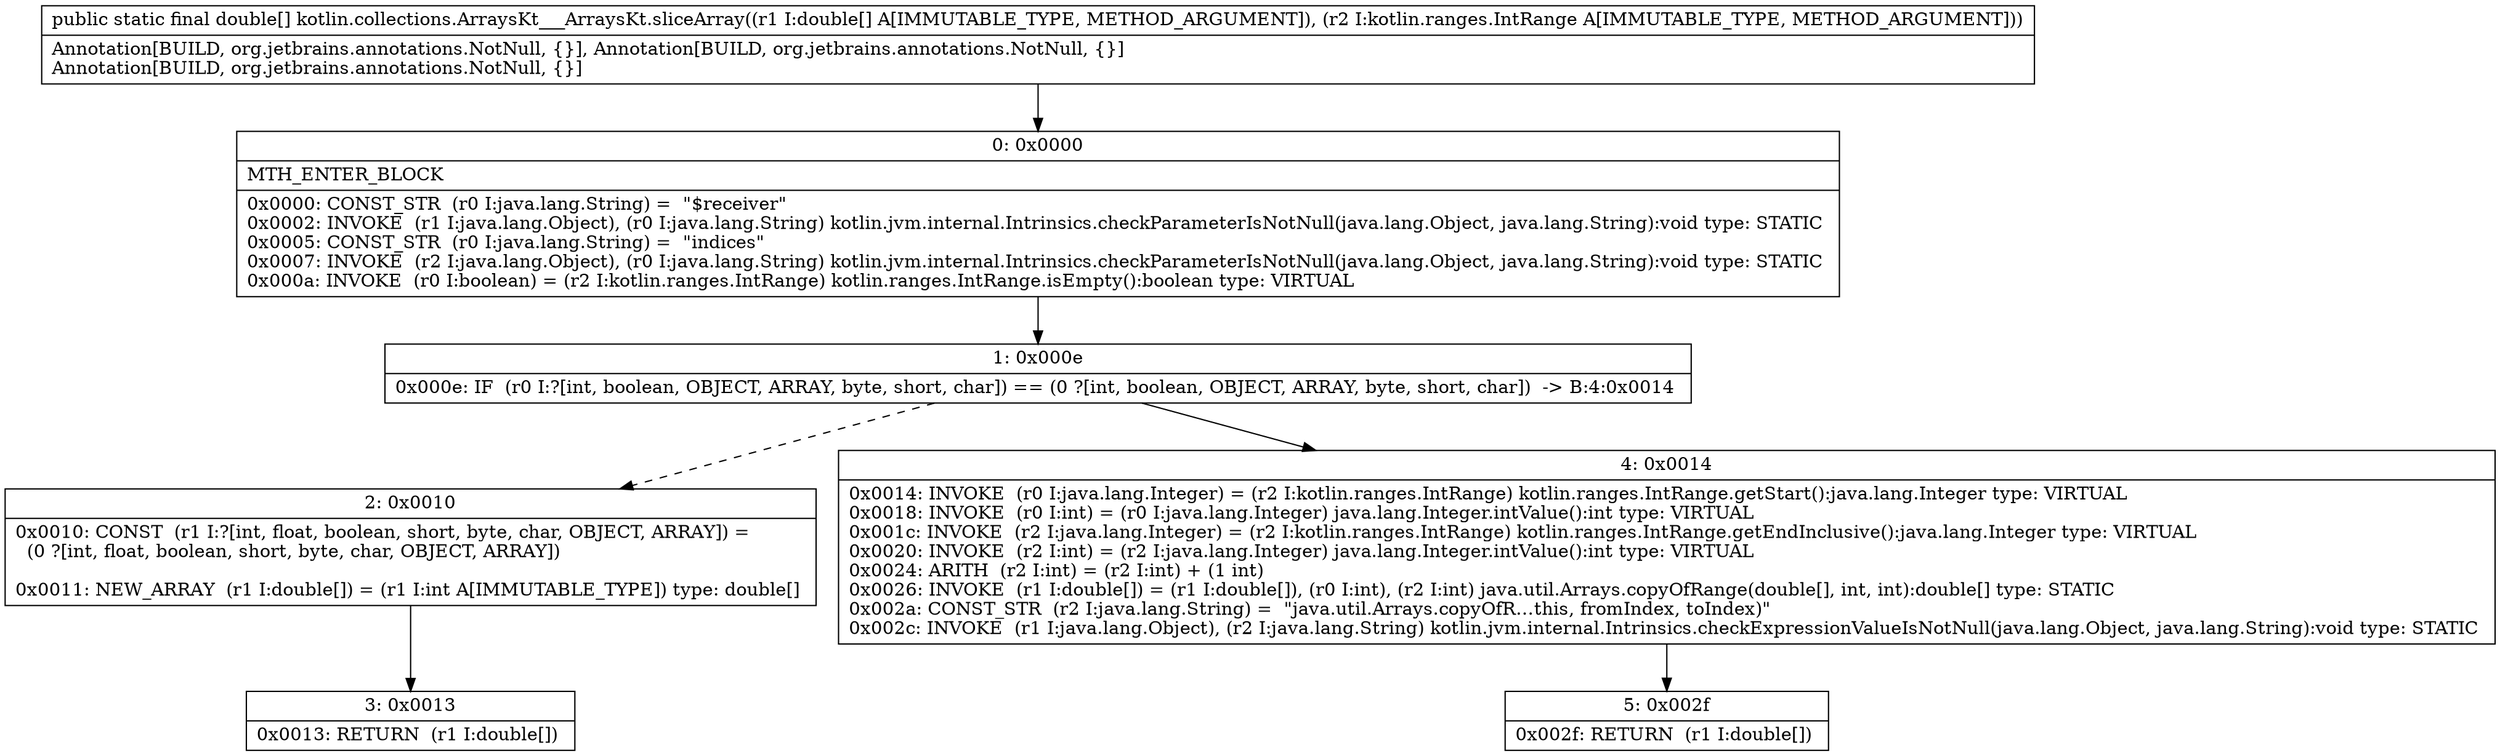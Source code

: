 digraph "CFG forkotlin.collections.ArraysKt___ArraysKt.sliceArray([DLkotlin\/ranges\/IntRange;)[D" {
Node_0 [shape=record,label="{0\:\ 0x0000|MTH_ENTER_BLOCK\l|0x0000: CONST_STR  (r0 I:java.lang.String) =  \"$receiver\" \l0x0002: INVOKE  (r1 I:java.lang.Object), (r0 I:java.lang.String) kotlin.jvm.internal.Intrinsics.checkParameterIsNotNull(java.lang.Object, java.lang.String):void type: STATIC \l0x0005: CONST_STR  (r0 I:java.lang.String) =  \"indices\" \l0x0007: INVOKE  (r2 I:java.lang.Object), (r0 I:java.lang.String) kotlin.jvm.internal.Intrinsics.checkParameterIsNotNull(java.lang.Object, java.lang.String):void type: STATIC \l0x000a: INVOKE  (r0 I:boolean) = (r2 I:kotlin.ranges.IntRange) kotlin.ranges.IntRange.isEmpty():boolean type: VIRTUAL \l}"];
Node_1 [shape=record,label="{1\:\ 0x000e|0x000e: IF  (r0 I:?[int, boolean, OBJECT, ARRAY, byte, short, char]) == (0 ?[int, boolean, OBJECT, ARRAY, byte, short, char])  \-\> B:4:0x0014 \l}"];
Node_2 [shape=record,label="{2\:\ 0x0010|0x0010: CONST  (r1 I:?[int, float, boolean, short, byte, char, OBJECT, ARRAY]) = \l  (0 ?[int, float, boolean, short, byte, char, OBJECT, ARRAY])\l \l0x0011: NEW_ARRAY  (r1 I:double[]) = (r1 I:int A[IMMUTABLE_TYPE]) type: double[] \l}"];
Node_3 [shape=record,label="{3\:\ 0x0013|0x0013: RETURN  (r1 I:double[]) \l}"];
Node_4 [shape=record,label="{4\:\ 0x0014|0x0014: INVOKE  (r0 I:java.lang.Integer) = (r2 I:kotlin.ranges.IntRange) kotlin.ranges.IntRange.getStart():java.lang.Integer type: VIRTUAL \l0x0018: INVOKE  (r0 I:int) = (r0 I:java.lang.Integer) java.lang.Integer.intValue():int type: VIRTUAL \l0x001c: INVOKE  (r2 I:java.lang.Integer) = (r2 I:kotlin.ranges.IntRange) kotlin.ranges.IntRange.getEndInclusive():java.lang.Integer type: VIRTUAL \l0x0020: INVOKE  (r2 I:int) = (r2 I:java.lang.Integer) java.lang.Integer.intValue():int type: VIRTUAL \l0x0024: ARITH  (r2 I:int) = (r2 I:int) + (1 int) \l0x0026: INVOKE  (r1 I:double[]) = (r1 I:double[]), (r0 I:int), (r2 I:int) java.util.Arrays.copyOfRange(double[], int, int):double[] type: STATIC \l0x002a: CONST_STR  (r2 I:java.lang.String) =  \"java.util.Arrays.copyOfR…this, fromIndex, toIndex)\" \l0x002c: INVOKE  (r1 I:java.lang.Object), (r2 I:java.lang.String) kotlin.jvm.internal.Intrinsics.checkExpressionValueIsNotNull(java.lang.Object, java.lang.String):void type: STATIC \l}"];
Node_5 [shape=record,label="{5\:\ 0x002f|0x002f: RETURN  (r1 I:double[]) \l}"];
MethodNode[shape=record,label="{public static final double[] kotlin.collections.ArraysKt___ArraysKt.sliceArray((r1 I:double[] A[IMMUTABLE_TYPE, METHOD_ARGUMENT]), (r2 I:kotlin.ranges.IntRange A[IMMUTABLE_TYPE, METHOD_ARGUMENT]))  | Annotation[BUILD, org.jetbrains.annotations.NotNull, \{\}], Annotation[BUILD, org.jetbrains.annotations.NotNull, \{\}]\lAnnotation[BUILD, org.jetbrains.annotations.NotNull, \{\}]\l}"];
MethodNode -> Node_0;
Node_0 -> Node_1;
Node_1 -> Node_2[style=dashed];
Node_1 -> Node_4;
Node_2 -> Node_3;
Node_4 -> Node_5;
}


